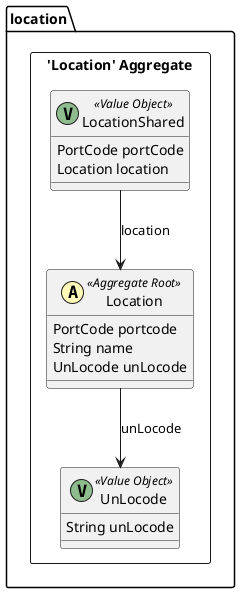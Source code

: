 @startuml

skinparam componentStyle uml2

package location {
	package "'Location' Aggregate" <<Rectangle>> {
		class Location <<(A,#fffab8) Aggregate Root>> {
			PortCode portcode
			String name
			UnLocode unLocode
		}
		class UnLocode <<(V,DarkSeaGreen) Value Object>> {
			String unLocode
		}
		class LocationShared <<(V,DarkSeaGreen) Value Object>> {
			PortCode portCode
			Location location
		}
	}
}
LocationShared --> Location : location
Location --> UnLocode : unLocode


@enduml
